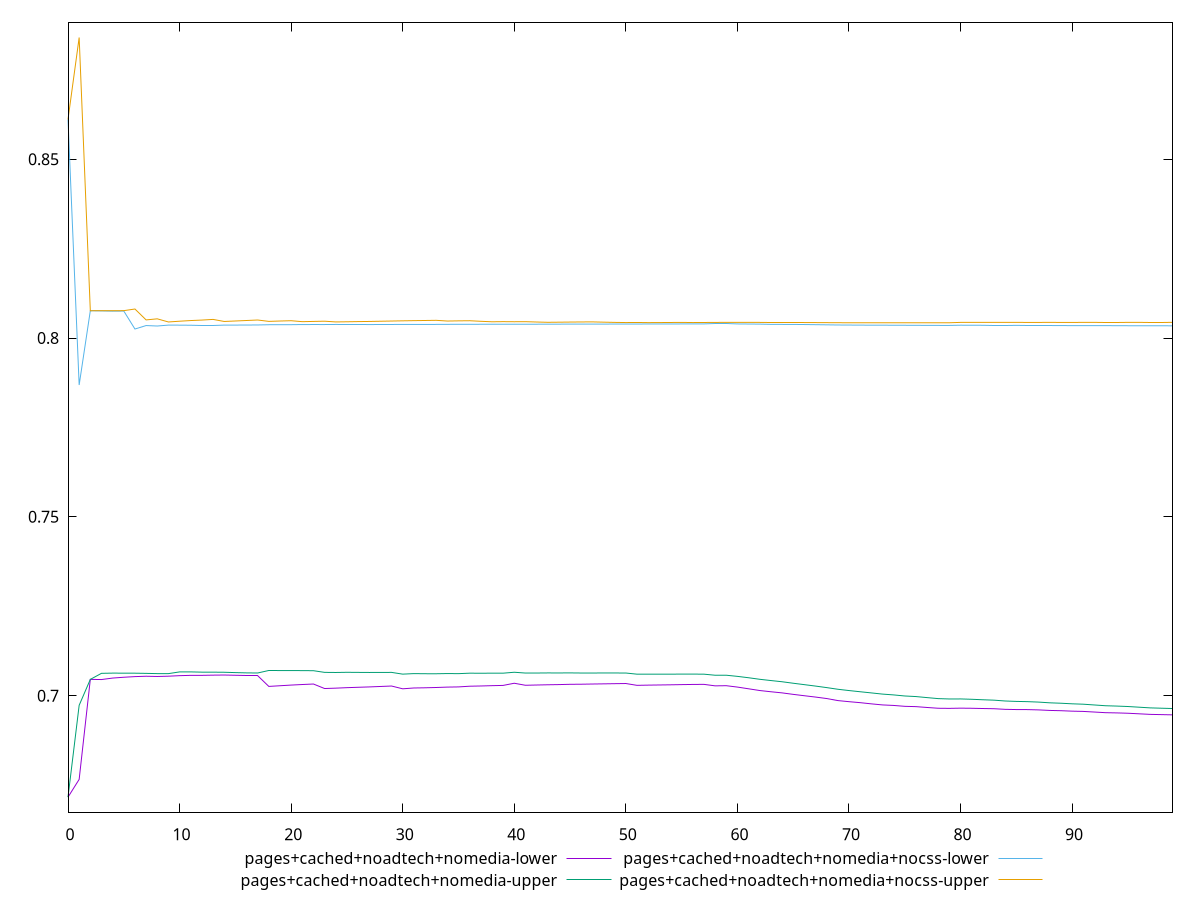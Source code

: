 reset

$pagesCachedNoadtechNomediaLower <<EOF
0 0.6716135881327056
1 0.6765846685365899
2 0.7045439641390964
3 0.704499320368411
4 0.7049135370623701
5 0.705141052994451
6 0.7053212380803743
7 0.7054211384572323
8 0.7053568494597511
9 0.7054373237470222
10 0.7055838734560905
11 0.7056714543509237
12 0.7056709120033866
13 0.7057292422647643
14 0.7057627993354376
15 0.7056959675182132
16 0.705653512494157
17 0.7056532102062384
18 0.7025780243840973
19 0.7027664801626812
20 0.7029527931798075
21 0.7031097152701441
22 0.7032467220616724
23 0.7019869733984812
24 0.7020928117743395
25 0.7022288961769266
26 0.7023355434490703
27 0.7024363375225691
28 0.7025624608026688
29 0.7026870642172826
30 0.7019090925433527
31 0.7021382985600474
32 0.7021932858596497
33 0.7022754084525386
34 0.7023867832761547
35 0.7024405837600314
36 0.7026339570288612
37 0.702699479467371
38 0.7027873476228591
39 0.7028588537182302
40 0.7034645274240546
41 0.7028976397336865
42 0.7029707267033121
43 0.7030375060364316
44 0.7030894196815338
45 0.7031671510134043
46 0.703191796484482
47 0.7032481054490989
48 0.7032951560598426
49 0.7033444715837314
50 0.703389256895732
51 0.7028782315362163
52 0.702936797023279
53 0.7029815204999055
54 0.7030262124086346
55 0.7030821991678476
56 0.7031291062366138
57 0.703152021663544
58 0.7027372987354273
59 0.7027794498238905
60 0.7023931996015088
61 0.7019153296258784
62 0.7014299960920884
63 0.7010874811107451
64 0.7007735077472949
65 0.7003565798441554
66 0.6999746667302145
67 0.6996024090009866
68 0.6991905071052005
69 0.6986184502540678
70 0.698311942881162
71 0.6980372208857689
72 0.6977037830067311
73 0.6974045591574195
74 0.6972573649312338
75 0.6970113518168345
76 0.6969268431770386
77 0.6966893806382313
78 0.6964712871650718
79 0.6964396343393767
80 0.6964980795582894
81 0.6964662160082927
82 0.696398268380803
83 0.6963428271426987
84 0.6961687897250737
85 0.6961085044804431
86 0.6960939186745552
87 0.6960102094699309
88 0.6958614233962755
89 0.6957878828279035
90 0.695660180487204
91 0.695586781672669
92 0.6954117021142578
93 0.6952333937266416
94 0.6951713487953225
95 0.6950755242112114
96 0.6949193553560441
97 0.6947586571962129
98 0.694693143189899
99 0.6946270158404545
EOF

$pagesCachedNoadtechNomediaUpper <<EOF
0 0.6716135881327056
1 0.6972977893010561
2 0.7045439641390964
3 0.7062389351128294
4 0.7062954742228912
5 0.7062871288421636
6 0.7062755461576028
7 0.7062251944981587
8 0.7061569579915989
9 0.706155243986262
10 0.7066342196315233
11 0.7066377869333558
12 0.706567956478656
13 0.7065620002549393
14 0.7065363703242549
15 0.7064406522802281
16 0.7063643812580869
17 0.7063307482837614
18 0.7070343605220362
19 0.7070148714650006
20 0.7070123489539671
21 0.7069956105188621
22 0.7069728185925642
23 0.7065054897532219
24 0.7064746512439115
25 0.706525450774005
26 0.7065002510431699
27 0.7064767200058251
28 0.7064854661612268
29 0.7064993341440414
30 0.7060119198524915
31 0.7061612659160997
32 0.7061255800177778
33 0.706119142514852
34 0.7061773816845839
35 0.7061493935435381
36 0.7062778682172058
37 0.7062666962995766
38 0.7062807400265859
39 0.706281094879139
40 0.7065374926306983
41 0.7063165222079083
42 0.7063213389396918
43 0.7063506167150557
44 0.7063411368717185
45 0.7063571481968653
46 0.7063232877699144
47 0.7063218682761316
48 0.7063370530740147
49 0.7063318721712035
50 0.706324081349122
51 0.7060017927224289
52 0.7060112858688997
53 0.7060084019087236
54 0.7060068963683133
55 0.7060181073443491
56 0.7060213707402889
57 0.7060025412848653
58 0.7057049922971145
59 0.7057078602812669
60 0.7053898977849907
61 0.7050033382699499
62 0.7045709976006402
63 0.7042214376069983
64 0.7038854388075534
65 0.7034691379165473
66 0.7030710901656461
67 0.7026754680112982
68 0.7022475342285703
69 0.7017853729107191
70 0.7014224490168509
71 0.7010884615477316
72 0.7007642925303353
73 0.7004315590176878
74 0.7002036823619057
75 0.6999049400682374
76 0.6997429315727095
77 0.6994506310014437
78 0.6991684286362794
79 0.6990666792335148
80 0.6990784120197424
81 0.6989798256681973
82 0.6988476848305396
83 0.698732746447099
84 0.6985015936911927
85 0.698385497480736
86 0.6983200638850413
87 0.698192601969328
88 0.6979923052961495
89 0.6978755016541854
90 0.6977150153149507
91 0.6976036411608989
92 0.6973896046871215
93 0.6971751533820044
94 0.6970802181062142
95 0.696958795269123
96 0.6967684041145891
97 0.6965767973734177
98 0.6964837969461448
99 0.6963948273260258
EOF

$pagesCachedNoadtechNomediaNocssLower <<EOF
0 0.8611241620197769
1 0.7868624244034439
2 0.8076298468490454
3 0.8075873664109163
4 0.8075193468358669
5 0.8075446493685385
6 0.8025193589793481
7 0.8034875673661647
8 0.8033578785223211
9 0.8036129887060771
10 0.8036035630591083
11 0.803575866003503
12 0.8035009517687848
13 0.803502815557712
14 0.8036146387350867
15 0.8036190284331974
16 0.8036324190108636
17 0.803651162988984
18 0.8037172372192112
19 0.8037301600226142
20 0.8037317049410546
21 0.803770772333947
22 0.803773035026004
23 0.8037714321755477
24 0.8037919366269626
25 0.8037832961577704
26 0.8037843612145391
27 0.8037680350954916
28 0.8037784020655563
29 0.8037889751322115
30 0.8038012834205899
31 0.8038053383947131
32 0.8038027299098948
33 0.8038091398362254
34 0.8038243639395444
35 0.8038380968051088
36 0.803837427935661
37 0.803848982047139
38 0.8038510741492215
39 0.8038568191249152
40 0.8038623929238888
41 0.8038509965431442
42 0.8038639528218877
43 0.8038730503175597
44 0.8038819996580826
45 0.8038935496834272
46 0.8039007842269725
47 0.8038959419177825
48 0.8038998284164228
49 0.8039042240184262
50 0.8039124363575771
51 0.803918674843864
52 0.8039239322107257
53 0.8039274479328828
54 0.8039339747531131
55 0.8039404811896661
56 0.8039458972704674
57 0.8039487404350386
58 0.8039545659733756
59 0.8039547483576083
60 0.8039419012262867
61 0.803917329481429
62 0.8038924783559508
63 0.8038224302586211
64 0.8038087235588511
65 0.8038020376209366
66 0.8037731581650721
67 0.8037320207897184
68 0.8036898800733137
69 0.8036464129336374
70 0.8036283476988066
71 0.8036089700945288
72 0.8035954573235007
73 0.8035920381631664
74 0.8035793460169116
75 0.8035695025848386
76 0.8035560124056134
77 0.8035376492457306
78 0.8035296915913829
79 0.8035264218286641
80 0.8035874308408473
81 0.8035783142303932
82 0.8035646215361006
83 0.8035505862298611
84 0.8035510861742232
85 0.8035436892143564
86 0.8035002739232613
87 0.8034998047482769
88 0.8034957326616661
89 0.8034781949241515
90 0.8034696523463504
91 0.803463096949481
92 0.8034635631365658
93 0.8034596028875275
94 0.8034504649322425
95 0.8034362364193027
96 0.8034324441857544
97 0.8034329723757505
98 0.8034245285691858
99 0.8034131355336858
EOF

$pagesCachedNoadtechNomediaNocssUpper <<EOF
0 0.8611241620197769
1 0.8840395527522646
2 0.8076298468490454
3 0.8076371707435601
4 0.8076403972874387
5 0.8076530525510719
6 0.8081128836783117
7 0.8050665732814443
8 0.8053664713555778
9 0.8044897699614016
10 0.8047013753471997
11 0.8048864595626904
12 0.805020265217024
13 0.8052075325135417
14 0.8046308143034795
15 0.8047630407935693
16 0.8049006753879026
17 0.8050377360191892
18 0.8046554404917086
19 0.8047563232521305
20 0.8048418752562532
21 0.8045742597055551
22 0.8046420746317184
23 0.8047049313677727
24 0.8045007317200632
25 0.8045444025023367
26 0.8045966739863001
27 0.804632833089436
28 0.8046927996866551
29 0.8047517766700963
30 0.8048111971129297
31 0.8048605541571282
32 0.8049021346229649
33 0.8049509358617438
34 0.8047501415692948
35 0.8048017050690907
36 0.8048374223222197
37 0.8046765733090707
38 0.8045440532578401
39 0.8045784219399034
40 0.8045527361730826
41 0.8045718201299688
42 0.8044757783349298
43 0.8043974672364671
44 0.8044292345504356
45 0.804463906066776
46 0.804493427403228
47 0.8045113218819748
48 0.8044351069884651
49 0.8043734853063604
50 0.8043276591313155
51 0.804349759586221
52 0.8043078922158289
53 0.8043255690667692
54 0.8043465726921488
55 0.8043675269948102
56 0.8043293618601146
57 0.8043451600761354
58 0.804364099749511
59 0.8043774287486644
60 0.8043799413295414
61 0.8043742077546079
62 0.8043680847933453
63 0.8043371134706757
64 0.8043369855736051
65 0.8043420397883377
66 0.8043313462654226
67 0.8043147034622603
68 0.8042967948423843
69 0.8042775056268532
70 0.8042717293933725
71 0.8042649067429282
72 0.8042627585927202
73 0.8042685967873889
74 0.8042670626593476
75 0.8042676861525713
76 0.8042655266208025
77 0.8042599078428164
78 0.804261880908545
79 0.8042676783689086
80 0.8043734036587029
81 0.8043754229853606
82 0.8043738054916502
83 0.8043716197612967
84 0.8043814814734342
85 0.8043843712362158
86 0.8043589675729079
87 0.8043673912903779
88 0.8043725913212685
89 0.8043664564020897
90 0.8043673295367287
91 0.8043698070935702
92 0.8043784487692945
93 0.8043828931725422
94 0.8043828196638854
95 0.8043785018507247
96 0.8043827339962574
97 0.8043907981801421
98 0.8043907204833184
99 0.8043881668154869
EOF

set key outside below
set xrange [0:99]
set yrange [0.6673650688403143:0.8882880720446559]
set trange [0.6673650688403143:0.8882880720446559]
set terminal svg size 640, 560 enhanced background rgb 'white'
set output "report_00018_2021-02-10T15-25-16.877Z/meta/scoreEstimate/comparison/sorted/3_vs_4.svg"

plot $pagesCachedNoadtechNomediaLower title "pages+cached+noadtech+nomedia-lower" with line, \
     $pagesCachedNoadtechNomediaUpper title "pages+cached+noadtech+nomedia-upper" with line, \
     $pagesCachedNoadtechNomediaNocssLower title "pages+cached+noadtech+nomedia+nocss-lower" with line, \
     $pagesCachedNoadtechNomediaNocssUpper title "pages+cached+noadtech+nomedia+nocss-upper" with line

reset
